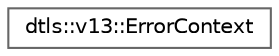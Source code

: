 digraph "Graphical Class Hierarchy"
{
 // LATEX_PDF_SIZE
  bgcolor="transparent";
  edge [fontname=Helvetica,fontsize=10,labelfontname=Helvetica,labelfontsize=10];
  node [fontname=Helvetica,fontsize=10,shape=box,height=0.2,width=0.4];
  rankdir="LR";
  Node0 [id="Node000000",label="dtls::v13::ErrorContext",height=0.2,width=0.4,color="grey40", fillcolor="white", style="filled",URL="$classdtls_1_1v13_1_1ErrorContext.html",tooltip="ErrorContext provides detailed context information for error tracking and diagnostics while maintaini..."];
}
